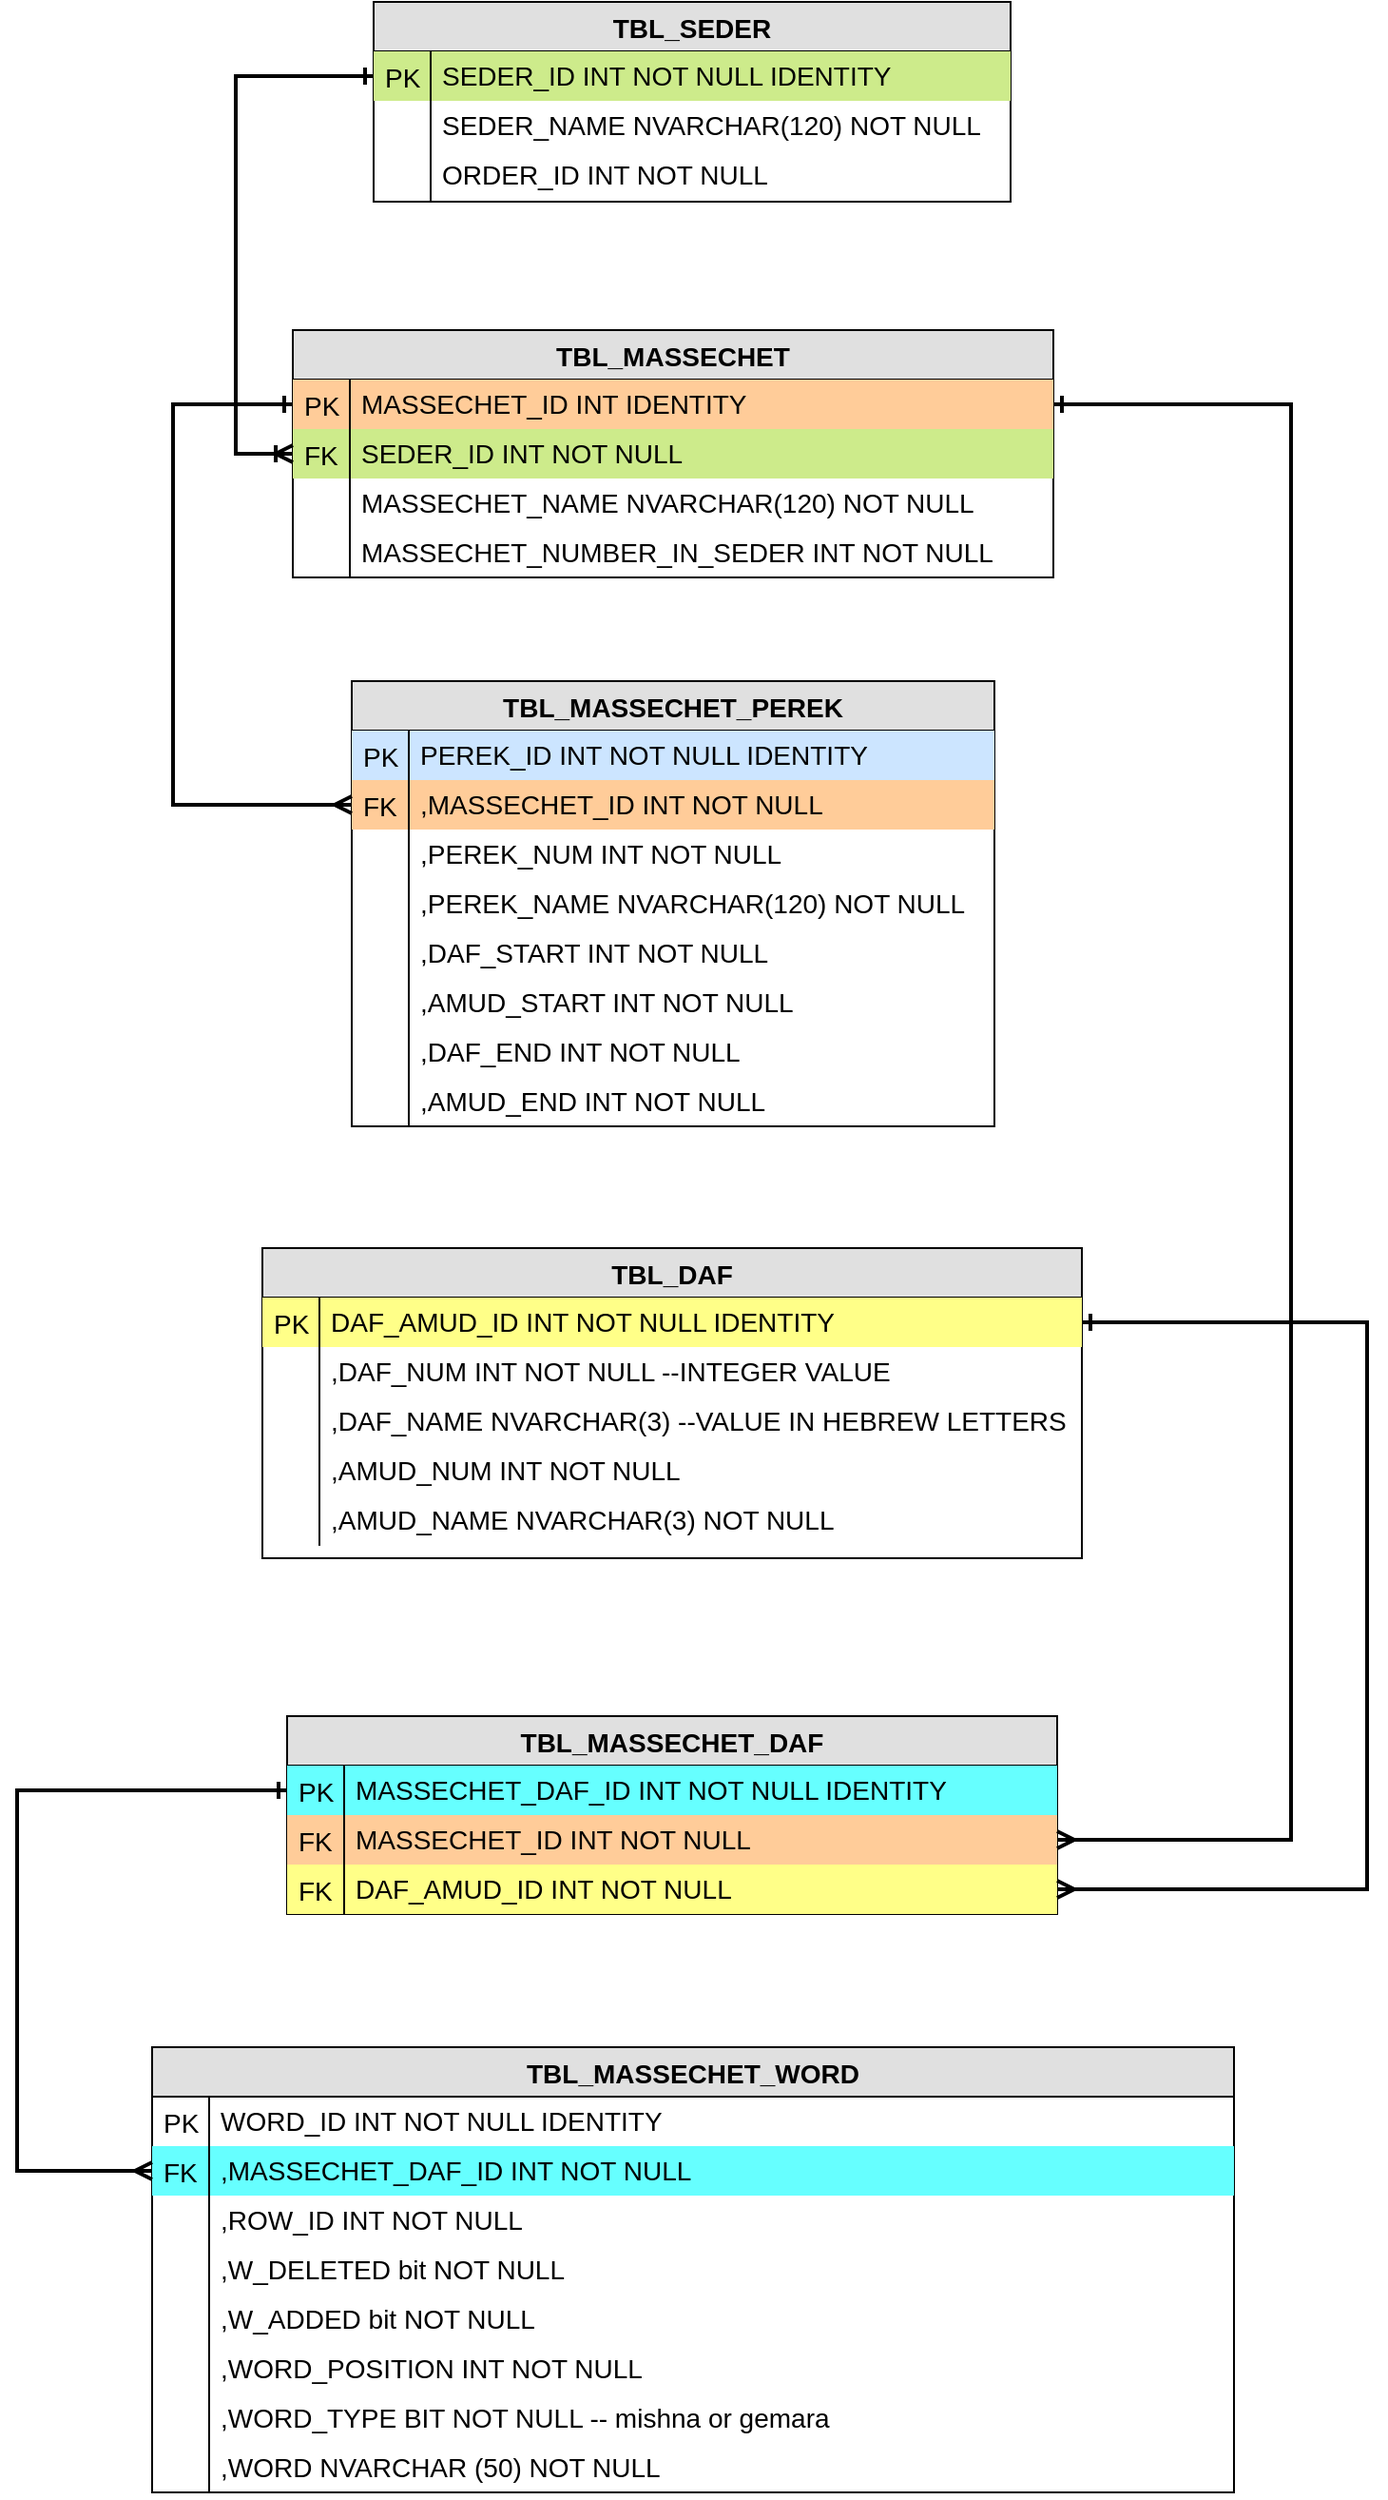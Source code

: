 <mxfile pages="1" version="11.1.4" type="device"><diagram id="Bk1ZFnEpO-6pjGy5AuZi" name="Page-1"><mxGraphModel dx="1038" dy="1709" grid="1" gridSize="10" guides="1" tooltips="1" connect="1" arrows="1" fold="1" page="1" pageScale="1" pageWidth="850" pageHeight="1100" math="0" shadow="0"><root><mxCell id="0"/><mxCell id="1" parent="0"/><mxCell id="XvTmtIOTNNBAlyZ0LmX7-1" value="TBL_SEDER" style="swimlane;fontStyle=1;childLayout=stackLayout;horizontal=1;startSize=26;fillColor=#e0e0e0;horizontalStack=0;resizeParent=1;resizeLast=0;collapsible=1;marginBottom=0;swimlaneFillColor=#ffffff;align=center;fontSize=14;" parent="1" vertex="1"><mxGeometry x="267.5" y="-1048" width="335" height="105" as="geometry"/></mxCell><mxCell id="XvTmtIOTNNBAlyZ0LmX7-2" value="SEDER_ID INT NOT NULL IDENTITY" style="shape=partialRectangle;top=0;left=0;right=0;bottom=0;align=left;verticalAlign=top;spacingTop=-2;fillColor=#cdeb8b;spacingLeft=34;spacingRight=4;overflow=hidden;rotatable=0;points=[[0,0.5],[1,0.5]];portConstraint=eastwest;dropTarget=0;strokeColor=#36393d;fontSize=14;" parent="XvTmtIOTNNBAlyZ0LmX7-1" vertex="1"><mxGeometry y="26" width="335" height="26" as="geometry"/></mxCell><mxCell id="XvTmtIOTNNBAlyZ0LmX7-3" value="PK" style="shape=partialRectangle;top=0;left=0;bottom=0;fillColor=none;align=left;verticalAlign=middle;spacingLeft=4;spacingRight=4;overflow=hidden;rotatable=0;points=[];portConstraint=eastwest;part=1;fontSize=14;" parent="XvTmtIOTNNBAlyZ0LmX7-2" vertex="1" connectable="0"><mxGeometry width="30" height="26" as="geometry"/></mxCell><mxCell id="XvTmtIOTNNBAlyZ0LmX7-4" value="SEDER_NAME NVARCHAR(120) NOT NULL" style="shape=partialRectangle;top=0;left=0;right=0;bottom=0;align=left;verticalAlign=top;spacingTop=-2;fillColor=none;spacingLeft=34;spacingRight=4;overflow=hidden;rotatable=0;points=[[0,0.5],[1,0.5]];portConstraint=eastwest;dropTarget=0;fontSize=14;" parent="XvTmtIOTNNBAlyZ0LmX7-1" vertex="1"><mxGeometry y="52" width="335" height="26" as="geometry"/></mxCell><mxCell id="XvTmtIOTNNBAlyZ0LmX7-5" value="" style="shape=partialRectangle;top=0;left=0;bottom=0;fillColor=none;align=left;verticalAlign=middle;spacingLeft=4;spacingRight=4;overflow=hidden;rotatable=0;points=[];portConstraint=eastwest;part=1;fontSize=14;" parent="XvTmtIOTNNBAlyZ0LmX7-4" vertex="1" connectable="0"><mxGeometry width="30" height="26" as="geometry"/></mxCell><mxCell id="XvTmtIOTNNBAlyZ0LmX7-6" value="ORDER_ID INT NOT NULL" style="shape=partialRectangle;top=0;left=0;right=0;bottom=0;align=left;verticalAlign=top;spacingTop=-2;fillColor=none;spacingLeft=34;spacingRight=4;overflow=hidden;rotatable=0;points=[[0,0.5],[1,0.5]];portConstraint=eastwest;dropTarget=0;fontSize=14;" parent="XvTmtIOTNNBAlyZ0LmX7-1" vertex="1"><mxGeometry y="78" width="335" height="26" as="geometry"/></mxCell><mxCell id="XvTmtIOTNNBAlyZ0LmX7-7" value="" style="shape=partialRectangle;top=0;left=0;bottom=0;fillColor=none;align=left;verticalAlign=middle;spacingLeft=4;spacingRight=4;overflow=hidden;rotatable=0;points=[];portConstraint=eastwest;part=1;fontSize=14;" parent="XvTmtIOTNNBAlyZ0LmX7-6" vertex="1" connectable="0"><mxGeometry width="30" height="26" as="geometry"/></mxCell><mxCell id="XvTmtIOTNNBAlyZ0LmX7-10" value="TBL_MASSECHET" style="swimlane;fontStyle=1;childLayout=stackLayout;horizontal=1;startSize=26;fillColor=#e0e0e0;horizontalStack=0;resizeParent=1;resizeLast=0;collapsible=1;marginBottom=0;swimlaneFillColor=#ffffff;align=center;fontSize=14;" parent="1" vertex="1"><mxGeometry x="225" y="-875.5" width="400" height="130" as="geometry"/></mxCell><mxCell id="XvTmtIOTNNBAlyZ0LmX7-11" value="MASSECHET_ID INT IDENTITY" style="shape=partialRectangle;top=0;left=0;right=0;bottom=0;align=left;verticalAlign=top;spacingTop=-2;fillColor=#ffcc99;spacingLeft=34;spacingRight=4;overflow=hidden;rotatable=0;points=[[0,0.5],[1,0.5]];portConstraint=eastwest;dropTarget=0;strokeColor=#36393d;fontSize=14;" parent="XvTmtIOTNNBAlyZ0LmX7-10" vertex="1"><mxGeometry y="26" width="400" height="26" as="geometry"/></mxCell><mxCell id="XvTmtIOTNNBAlyZ0LmX7-12" value="PK" style="shape=partialRectangle;top=0;left=0;bottom=0;fillColor=none;align=left;verticalAlign=middle;spacingLeft=4;spacingRight=4;overflow=hidden;rotatable=0;points=[];portConstraint=eastwest;part=1;fontSize=14;" parent="XvTmtIOTNNBAlyZ0LmX7-11" vertex="1" connectable="0"><mxGeometry width="30" height="26" as="geometry"/></mxCell><mxCell id="XvTmtIOTNNBAlyZ0LmX7-13" value="SEDER_ID INT NOT NULL" style="shape=partialRectangle;top=0;left=0;right=0;bottom=0;align=left;verticalAlign=top;spacingTop=-2;fillColor=#cdeb8b;spacingLeft=34;spacingRight=4;overflow=hidden;rotatable=0;points=[[0,0.5],[1,0.5]];portConstraint=eastwest;dropTarget=0;strokeColor=#36393d;fontSize=14;" parent="XvTmtIOTNNBAlyZ0LmX7-10" vertex="1"><mxGeometry y="52" width="400" height="26" as="geometry"/></mxCell><mxCell id="XvTmtIOTNNBAlyZ0LmX7-14" value="FK" style="shape=partialRectangle;top=0;left=0;bottom=0;fillColor=none;align=left;verticalAlign=middle;spacingLeft=4;spacingRight=4;overflow=hidden;rotatable=0;points=[];portConstraint=eastwest;part=1;fontSize=14;" parent="XvTmtIOTNNBAlyZ0LmX7-13" vertex="1" connectable="0"><mxGeometry width="30" height="26" as="geometry"/></mxCell><mxCell id="XvTmtIOTNNBAlyZ0LmX7-15" value="MASSECHET_NAME NVARCHAR(120) NOT NULL" style="shape=partialRectangle;top=0;left=0;right=0;bottom=0;align=left;verticalAlign=top;spacingTop=-2;fillColor=none;spacingLeft=34;spacingRight=4;overflow=hidden;rotatable=0;points=[[0,0.5],[1,0.5]];portConstraint=eastwest;dropTarget=0;fontSize=14;" parent="XvTmtIOTNNBAlyZ0LmX7-10" vertex="1"><mxGeometry y="78" width="400" height="26" as="geometry"/></mxCell><mxCell id="XvTmtIOTNNBAlyZ0LmX7-16" value="" style="shape=partialRectangle;top=0;left=0;bottom=0;fillColor=none;align=left;verticalAlign=middle;spacingLeft=4;spacingRight=4;overflow=hidden;rotatable=0;points=[];portConstraint=eastwest;part=1;fontSize=14;" parent="XvTmtIOTNNBAlyZ0LmX7-15" vertex="1" connectable="0"><mxGeometry width="30" height="26" as="geometry"/></mxCell><mxCell id="XvTmtIOTNNBAlyZ0LmX7-17" value="MASSECHET_NUMBER_IN_SEDER INT NOT NULL" style="shape=partialRectangle;top=0;left=0;right=0;bottom=0;align=left;verticalAlign=top;spacingTop=-2;fillColor=none;spacingLeft=34;spacingRight=4;overflow=hidden;rotatable=0;points=[[0,0.5],[1,0.5]];portConstraint=eastwest;dropTarget=0;fontSize=14;" parent="XvTmtIOTNNBAlyZ0LmX7-10" vertex="1"><mxGeometry y="104" width="400" height="26" as="geometry"/></mxCell><mxCell id="XvTmtIOTNNBAlyZ0LmX7-18" value="" style="shape=partialRectangle;top=0;left=0;bottom=0;fillColor=none;align=left;verticalAlign=middle;spacingLeft=4;spacingRight=4;overflow=hidden;rotatable=0;points=[];portConstraint=eastwest;part=1;fontSize=14;" parent="XvTmtIOTNNBAlyZ0LmX7-17" vertex="1" connectable="0"><mxGeometry width="30" height="26" as="geometry"/></mxCell><mxCell id="XvTmtIOTNNBAlyZ0LmX7-23" value="TBL_MASSECHET_PEREK" style="swimlane;fontStyle=1;childLayout=stackLayout;horizontal=1;startSize=26;fillColor=#e0e0e0;horizontalStack=0;resizeParent=1;resizeLast=0;collapsible=1;marginBottom=0;swimlaneFillColor=#ffffff;align=center;fontSize=14;" parent="1" vertex="1"><mxGeometry x="256" y="-691" width="338" height="234" as="geometry"/></mxCell><mxCell id="XvTmtIOTNNBAlyZ0LmX7-24" value="PEREK_ID INT NOT NULL IDENTITY" style="shape=partialRectangle;top=0;left=0;right=0;bottom=0;align=left;verticalAlign=top;spacingTop=-2;fillColor=#cce5ff;spacingLeft=34;spacingRight=4;overflow=hidden;rotatable=0;points=[[0,0.5],[1,0.5]];portConstraint=eastwest;dropTarget=0;strokeColor=#36393d;fontSize=14;" parent="XvTmtIOTNNBAlyZ0LmX7-23" vertex="1"><mxGeometry y="26" width="338" height="26" as="geometry"/></mxCell><mxCell id="XvTmtIOTNNBAlyZ0LmX7-25" value="PK" style="shape=partialRectangle;top=0;left=0;bottom=0;fillColor=none;align=left;verticalAlign=middle;spacingLeft=4;spacingRight=4;overflow=hidden;rotatable=0;points=[];portConstraint=eastwest;part=1;fontSize=14;" parent="XvTmtIOTNNBAlyZ0LmX7-24" vertex="1" connectable="0"><mxGeometry width="30" height="26" as="geometry"/></mxCell><mxCell id="XvTmtIOTNNBAlyZ0LmX7-26" value=",MASSECHET_ID INT NOT NULL" style="shape=partialRectangle;top=0;left=0;right=0;bottom=0;align=left;verticalAlign=top;spacingTop=-2;fillColor=#ffcc99;spacingLeft=34;spacingRight=4;overflow=hidden;rotatable=0;points=[[0,0.5],[1,0.5]];portConstraint=eastwest;dropTarget=0;strokeColor=#36393d;fontSize=14;" parent="XvTmtIOTNNBAlyZ0LmX7-23" vertex="1"><mxGeometry y="52" width="338" height="26" as="geometry"/></mxCell><mxCell id="XvTmtIOTNNBAlyZ0LmX7-27" value="FK" style="shape=partialRectangle;top=0;left=0;bottom=0;fillColor=none;align=left;verticalAlign=middle;spacingLeft=4;spacingRight=4;overflow=hidden;rotatable=0;points=[];portConstraint=eastwest;part=1;fontSize=14;" parent="XvTmtIOTNNBAlyZ0LmX7-26" vertex="1" connectable="0"><mxGeometry width="30" height="26" as="geometry"/></mxCell><mxCell id="XvTmtIOTNNBAlyZ0LmX7-28" value=",PEREK_NUM INT NOT NULL" style="shape=partialRectangle;top=0;left=0;right=0;bottom=0;align=left;verticalAlign=top;spacingTop=-2;fillColor=none;spacingLeft=34;spacingRight=4;overflow=hidden;rotatable=0;points=[[0,0.5],[1,0.5]];portConstraint=eastwest;dropTarget=0;fontSize=14;" parent="XvTmtIOTNNBAlyZ0LmX7-23" vertex="1"><mxGeometry y="78" width="338" height="26" as="geometry"/></mxCell><mxCell id="XvTmtIOTNNBAlyZ0LmX7-29" value="" style="shape=partialRectangle;top=0;left=0;bottom=0;fillColor=none;align=left;verticalAlign=middle;spacingLeft=4;spacingRight=4;overflow=hidden;rotatable=0;points=[];portConstraint=eastwest;part=1;fontSize=14;" parent="XvTmtIOTNNBAlyZ0LmX7-28" vertex="1" connectable="0"><mxGeometry width="30" height="26" as="geometry"/></mxCell><mxCell id="XvTmtIOTNNBAlyZ0LmX7-30" value=",PEREK_NAME NVARCHAR(120) NOT NULL" style="shape=partialRectangle;top=0;left=0;right=0;bottom=0;align=left;verticalAlign=top;spacingTop=-2;fillColor=none;spacingLeft=34;spacingRight=4;overflow=hidden;rotatable=0;points=[[0,0.5],[1,0.5]];portConstraint=eastwest;dropTarget=0;fontSize=14;" parent="XvTmtIOTNNBAlyZ0LmX7-23" vertex="1"><mxGeometry y="104" width="338" height="26" as="geometry"/></mxCell><mxCell id="XvTmtIOTNNBAlyZ0LmX7-31" value="" style="shape=partialRectangle;top=0;left=0;bottom=0;fillColor=none;align=left;verticalAlign=middle;spacingLeft=4;spacingRight=4;overflow=hidden;rotatable=0;points=[];portConstraint=eastwest;part=1;fontSize=14;" parent="XvTmtIOTNNBAlyZ0LmX7-30" vertex="1" connectable="0"><mxGeometry width="30" height="26" as="geometry"/></mxCell><mxCell id="OQg_Y60XLP4fmNSpoOx7-22" value=",DAF_START INT NOT NULL" style="shape=partialRectangle;top=0;left=0;right=0;bottom=0;align=left;verticalAlign=top;spacingTop=-2;fillColor=none;spacingLeft=34;spacingRight=4;overflow=hidden;rotatable=0;points=[[0,0.5],[1,0.5]];portConstraint=eastwest;dropTarget=0;fontSize=14;" parent="XvTmtIOTNNBAlyZ0LmX7-23" vertex="1"><mxGeometry y="130" width="338" height="26" as="geometry"/></mxCell><mxCell id="OQg_Y60XLP4fmNSpoOx7-23" value="" style="shape=partialRectangle;top=0;left=0;bottom=0;fillColor=none;align=left;verticalAlign=middle;spacingLeft=4;spacingRight=4;overflow=hidden;rotatable=0;points=[];portConstraint=eastwest;part=1;" parent="OQg_Y60XLP4fmNSpoOx7-22" vertex="1" connectable="0"><mxGeometry width="30" height="26" as="geometry"/></mxCell><mxCell id="OQg_Y60XLP4fmNSpoOx7-12" value=",AMUD_START INT NOT NULL" style="shape=partialRectangle;top=0;left=0;right=0;bottom=0;align=left;verticalAlign=top;spacingTop=-2;fillColor=none;spacingLeft=34;spacingRight=4;overflow=hidden;rotatable=0;points=[[0,0.5],[1,0.5]];portConstraint=eastwest;dropTarget=0;fontSize=14;" parent="XvTmtIOTNNBAlyZ0LmX7-23" vertex="1"><mxGeometry y="156" width="338" height="26" as="geometry"/></mxCell><mxCell id="OQg_Y60XLP4fmNSpoOx7-13" value="" style="shape=partialRectangle;top=0;left=0;bottom=0;fillColor=none;align=left;verticalAlign=middle;spacingLeft=4;spacingRight=4;overflow=hidden;rotatable=0;points=[];portConstraint=eastwest;part=1;" parent="OQg_Y60XLP4fmNSpoOx7-12" vertex="1" connectable="0"><mxGeometry width="30" height="26" as="geometry"/></mxCell><mxCell id="OQg_Y60XLP4fmNSpoOx7-14" value=",DAF_END INT NOT NULL" style="shape=partialRectangle;top=0;left=0;right=0;bottom=0;align=left;verticalAlign=top;spacingTop=-2;fillColor=none;spacingLeft=34;spacingRight=4;overflow=hidden;rotatable=0;points=[[0,0.5],[1,0.5]];portConstraint=eastwest;dropTarget=0;fontSize=14;" parent="XvTmtIOTNNBAlyZ0LmX7-23" vertex="1"><mxGeometry y="182" width="338" height="26" as="geometry"/></mxCell><mxCell id="OQg_Y60XLP4fmNSpoOx7-15" value="" style="shape=partialRectangle;top=0;left=0;bottom=0;fillColor=none;align=left;verticalAlign=middle;spacingLeft=4;spacingRight=4;overflow=hidden;rotatable=0;points=[];portConstraint=eastwest;part=1;" parent="OQg_Y60XLP4fmNSpoOx7-14" vertex="1" connectable="0"><mxGeometry width="30" height="26" as="geometry"/></mxCell><mxCell id="OQg_Y60XLP4fmNSpoOx7-16" value=",AMUD_END INT NOT NULL" style="shape=partialRectangle;top=0;left=0;right=0;bottom=0;align=left;verticalAlign=top;spacingTop=-2;fillColor=none;spacingLeft=34;spacingRight=4;overflow=hidden;rotatable=0;points=[[0,0.5],[1,0.5]];portConstraint=eastwest;dropTarget=0;fontSize=14;" parent="XvTmtIOTNNBAlyZ0LmX7-23" vertex="1"><mxGeometry y="208" width="338" height="26" as="geometry"/></mxCell><mxCell id="OQg_Y60XLP4fmNSpoOx7-17" value="" style="shape=partialRectangle;top=0;left=0;bottom=0;fillColor=none;align=left;verticalAlign=middle;spacingLeft=4;spacingRight=4;overflow=hidden;rotatable=0;points=[];portConstraint=eastwest;part=1;" parent="OQg_Y60XLP4fmNSpoOx7-16" vertex="1" connectable="0"><mxGeometry width="30" height="26" as="geometry"/></mxCell><mxCell id="XvTmtIOTNNBAlyZ0LmX7-36" style="edgeStyle=orthogonalEdgeStyle;rounded=0;orthogonalLoop=1;jettySize=auto;html=1;entryX=0;entryY=0.5;entryDx=0;entryDy=0;startArrow=ERone;startFill=0;endArrow=ERmany;endFill=0;strokeWidth=2;" parent="1" source="XvTmtIOTNNBAlyZ0LmX7-11" target="XvTmtIOTNNBAlyZ0LmX7-26" edge="1"><mxGeometry relative="1" as="geometry"><Array as="points"><mxPoint x="162" y="-836"/><mxPoint x="162" y="-626"/></Array></mxGeometry></mxCell><mxCell id="XvTmtIOTNNBAlyZ0LmX7-37" style="edgeStyle=orthogonalEdgeStyle;rounded=0;orthogonalLoop=1;jettySize=auto;html=1;exitX=0;exitY=0.5;exitDx=0;exitDy=0;entryX=0;entryY=0.5;entryDx=0;entryDy=0;startArrow=ERone;startFill=0;endArrow=ERoneToMany;endFill=0;strokeWidth=2;" parent="1" source="XvTmtIOTNNBAlyZ0LmX7-2" target="XvTmtIOTNNBAlyZ0LmX7-13" edge="1"><mxGeometry relative="1" as="geometry"><Array as="points"><mxPoint x="195" y="-1009"/><mxPoint x="195" y="-810"/></Array></mxGeometry></mxCell><mxCell id="XvTmtIOTNNBAlyZ0LmX7-56" value="TBL_DAF" style="swimlane;fontStyle=1;childLayout=stackLayout;horizontal=1;startSize=26;fillColor=#e0e0e0;horizontalStack=0;resizeParent=1;resizeLast=0;collapsible=1;marginBottom=0;swimlaneFillColor=#ffffff;align=center;fontSize=14;" parent="1" vertex="1"><mxGeometry x="209" y="-393" width="431" height="163" as="geometry"/></mxCell><mxCell id="XvTmtIOTNNBAlyZ0LmX7-57" value="DAF_AMUD_ID INT NOT NULL IDENTITY" style="shape=partialRectangle;top=0;left=0;right=0;bottom=0;align=left;verticalAlign=top;spacingTop=-2;fillColor=#ffff88;spacingLeft=34;spacingRight=4;overflow=hidden;rotatable=0;points=[[0,0.5],[1,0.5]];portConstraint=eastwest;dropTarget=0;strokeColor=#36393d;fontSize=14;" parent="XvTmtIOTNNBAlyZ0LmX7-56" vertex="1"><mxGeometry y="26" width="431" height="26" as="geometry"/></mxCell><mxCell id="XvTmtIOTNNBAlyZ0LmX7-58" value="PK" style="shape=partialRectangle;top=0;left=0;bottom=0;fillColor=none;align=left;verticalAlign=middle;spacingLeft=4;spacingRight=4;overflow=hidden;rotatable=0;points=[];portConstraint=eastwest;part=1;fontSize=14;" parent="XvTmtIOTNNBAlyZ0LmX7-57" vertex="1" connectable="0"><mxGeometry width="30" height="26" as="geometry"/></mxCell><mxCell id="XvTmtIOTNNBAlyZ0LmX7-61" value=",DAF_NUM INT NOT NULL --INTEGER VALUE" style="shape=partialRectangle;top=0;left=0;right=0;bottom=0;align=left;verticalAlign=top;spacingTop=-2;fillColor=none;spacingLeft=34;spacingRight=4;overflow=hidden;rotatable=0;points=[[0,0.5],[1,0.5]];portConstraint=eastwest;dropTarget=0;fontSize=14;" parent="XvTmtIOTNNBAlyZ0LmX7-56" vertex="1"><mxGeometry y="52" width="431" height="26" as="geometry"/></mxCell><mxCell id="XvTmtIOTNNBAlyZ0LmX7-62" value="" style="shape=partialRectangle;top=0;left=0;bottom=0;fillColor=none;align=left;verticalAlign=middle;spacingLeft=4;spacingRight=4;overflow=hidden;rotatable=0;points=[];portConstraint=eastwest;part=1;fontSize=14;" parent="XvTmtIOTNNBAlyZ0LmX7-61" vertex="1" connectable="0"><mxGeometry width="30" height="26" as="geometry"/></mxCell><mxCell id="XvTmtIOTNNBAlyZ0LmX7-63" value=",DAF_NAME NVARCHAR(3) --VALUE IN HEBREW LETTERS" style="shape=partialRectangle;top=0;left=0;right=0;bottom=0;align=left;verticalAlign=top;spacingTop=-2;fillColor=none;spacingLeft=34;spacingRight=4;overflow=hidden;rotatable=0;points=[[0,0.5],[1,0.5]];portConstraint=eastwest;dropTarget=0;fontSize=14;" parent="XvTmtIOTNNBAlyZ0LmX7-56" vertex="1"><mxGeometry y="78" width="431" height="26" as="geometry"/></mxCell><mxCell id="XvTmtIOTNNBAlyZ0LmX7-64" value="" style="shape=partialRectangle;top=0;left=0;bottom=0;fillColor=none;align=left;verticalAlign=middle;spacingLeft=4;spacingRight=4;overflow=hidden;rotatable=0;points=[];portConstraint=eastwest;part=1;fontSize=14;" parent="XvTmtIOTNNBAlyZ0LmX7-63" vertex="1" connectable="0"><mxGeometry width="30" height="26" as="geometry"/></mxCell><mxCell id="XvTmtIOTNNBAlyZ0LmX7-65" value=",AMUD_NUM INT NOT NULL" style="shape=partialRectangle;top=0;left=0;right=0;bottom=0;align=left;verticalAlign=top;spacingTop=-2;fillColor=none;spacingLeft=34;spacingRight=4;overflow=hidden;rotatable=0;points=[[0,0.5],[1,0.5]];portConstraint=eastwest;dropTarget=0;fontSize=14;" parent="XvTmtIOTNNBAlyZ0LmX7-56" vertex="1"><mxGeometry y="104" width="431" height="26" as="geometry"/></mxCell><mxCell id="XvTmtIOTNNBAlyZ0LmX7-66" value="" style="shape=partialRectangle;top=0;left=0;bottom=0;fillColor=none;align=left;verticalAlign=middle;spacingLeft=4;spacingRight=4;overflow=hidden;rotatable=0;points=[];portConstraint=eastwest;part=1;fontSize=14;" parent="XvTmtIOTNNBAlyZ0LmX7-65" vertex="1" connectable="0"><mxGeometry width="30" height="26" as="geometry"/></mxCell><mxCell id="XvTmtIOTNNBAlyZ0LmX7-67" value=",AMUD_NAME NVARCHAR(3) NOT NULL" style="shape=partialRectangle;top=0;left=0;right=0;bottom=0;align=left;verticalAlign=top;spacingTop=-2;fillColor=none;spacingLeft=34;spacingRight=4;overflow=hidden;rotatable=0;points=[[0,0.5],[1,0.5]];portConstraint=eastwest;dropTarget=0;fontSize=14;" parent="XvTmtIOTNNBAlyZ0LmX7-56" vertex="1"><mxGeometry y="130" width="431" height="26" as="geometry"/></mxCell><mxCell id="XvTmtIOTNNBAlyZ0LmX7-68" value="" style="shape=partialRectangle;top=0;left=0;bottom=0;fillColor=none;align=left;verticalAlign=middle;spacingLeft=4;spacingRight=4;overflow=hidden;rotatable=0;points=[];portConstraint=eastwest;part=1;fontSize=14;" parent="XvTmtIOTNNBAlyZ0LmX7-67" vertex="1" connectable="0"><mxGeometry width="30" height="26" as="geometry"/></mxCell><mxCell id="N80k3eZ6QbRrchd5kPpy-1" value="TBL_MASSECHET_DAF" style="swimlane;fontStyle=1;childLayout=stackLayout;horizontal=1;startSize=26;fillColor=#e0e0e0;horizontalStack=0;resizeParent=1;resizeLast=0;collapsible=1;marginBottom=0;swimlaneFillColor=#ffffff;align=center;fontSize=14;" vertex="1" parent="1"><mxGeometry x="222" y="-147" width="405" height="104" as="geometry"/></mxCell><mxCell id="N80k3eZ6QbRrchd5kPpy-2" value="MASSECHET_DAF_ID INT NOT NULL  IDENTITY" style="shape=partialRectangle;top=0;left=0;right=0;bottom=0;align=left;verticalAlign=top;spacingTop=-2;fillColor=#66FFFF;spacingLeft=34;spacingRight=4;overflow=hidden;rotatable=0;points=[[0,0.5],[1,0.5]];portConstraint=eastwest;dropTarget=0;fontSize=14;strokeColor=#666666;fontColor=#000000;fontStyle=0" vertex="1" parent="N80k3eZ6QbRrchd5kPpy-1"><mxGeometry y="26" width="405" height="26" as="geometry"/></mxCell><mxCell id="N80k3eZ6QbRrchd5kPpy-3" value="PK" style="shape=partialRectangle;top=0;left=0;bottom=0;fillColor=none;align=left;verticalAlign=middle;spacingLeft=4;spacingRight=4;overflow=hidden;rotatable=0;points=[];portConstraint=eastwest;part=1;fontSize=14;" vertex="1" connectable="0" parent="N80k3eZ6QbRrchd5kPpy-2"><mxGeometry width="30" height="26" as="geometry"/></mxCell><mxCell id="N80k3eZ6QbRrchd5kPpy-6" value="MASSECHET_ID INT NOT NULL" style="shape=partialRectangle;top=0;left=0;right=0;bottom=0;align=left;verticalAlign=top;spacingTop=-2;fillColor=#ffcc99;spacingLeft=34;spacingRight=4;overflow=hidden;rotatable=0;points=[[0,0.5],[1,0.5]];portConstraint=eastwest;dropTarget=0;fontSize=14;strokeColor=#36393d;" vertex="1" parent="N80k3eZ6QbRrchd5kPpy-1"><mxGeometry y="52" width="405" height="26" as="geometry"/></mxCell><mxCell id="N80k3eZ6QbRrchd5kPpy-7" value="FK" style="shape=partialRectangle;top=0;left=0;bottom=0;fillColor=none;align=left;verticalAlign=middle;spacingLeft=4;spacingRight=4;overflow=hidden;rotatable=0;points=[];portConstraint=eastwest;part=1;fontSize=14;" vertex="1" connectable="0" parent="N80k3eZ6QbRrchd5kPpy-6"><mxGeometry width="30" height="26" as="geometry"/></mxCell><mxCell id="N80k3eZ6QbRrchd5kPpy-4" value="DAF_AMUD_ID INT NOT NULL" style="shape=partialRectangle;top=0;left=0;right=0;bottom=0;align=left;verticalAlign=top;spacingTop=-2;fillColor=#ffff88;spacingLeft=34;spacingRight=4;overflow=hidden;rotatable=0;points=[[0,0.5],[1,0.5]];portConstraint=eastwest;dropTarget=0;fontSize=14;strokeColor=#36393d;" vertex="1" parent="N80k3eZ6QbRrchd5kPpy-1"><mxGeometry y="78" width="405" height="26" as="geometry"/></mxCell><mxCell id="N80k3eZ6QbRrchd5kPpy-5" value="FK" style="shape=partialRectangle;top=0;left=0;bottom=0;fillColor=none;align=left;verticalAlign=middle;spacingLeft=4;spacingRight=4;overflow=hidden;rotatable=0;points=[];portConstraint=eastwest;part=1;fontSize=14;" vertex="1" connectable="0" parent="N80k3eZ6QbRrchd5kPpy-4"><mxGeometry width="30" height="26" as="geometry"/></mxCell><mxCell id="N80k3eZ6QbRrchd5kPpy-8" style="edgeStyle=orthogonalEdgeStyle;rounded=0;orthogonalLoop=1;jettySize=auto;html=1;exitX=1;exitY=0.5;exitDx=0;exitDy=0;entryX=1;entryY=0.5;entryDx=0;entryDy=0;fontSize=14;startArrow=ERone;startFill=0;endArrow=ERmany;endFill=0;strokeWidth=2;" edge="1" parent="1" source="XvTmtIOTNNBAlyZ0LmX7-11" target="N80k3eZ6QbRrchd5kPpy-6"><mxGeometry relative="1" as="geometry"><Array as="points"><mxPoint x="750" y="-836"/><mxPoint x="750" y="-82"/></Array></mxGeometry></mxCell><mxCell id="N80k3eZ6QbRrchd5kPpy-9" style="edgeStyle=orthogonalEdgeStyle;rounded=0;orthogonalLoop=1;jettySize=auto;html=1;exitX=1;exitY=0.5;exitDx=0;exitDy=0;startArrow=ERone;startFill=0;endArrow=ERmany;endFill=0;strokeWidth=2;fontSize=14;" edge="1" parent="1" source="XvTmtIOTNNBAlyZ0LmX7-57" target="N80k3eZ6QbRrchd5kPpy-4"><mxGeometry relative="1" as="geometry"><mxPoint x="630" y="-82" as="targetPoint"/><Array as="points"><mxPoint x="790" y="-354"/><mxPoint x="790" y="-56"/></Array></mxGeometry></mxCell><mxCell id="N80k3eZ6QbRrchd5kPpy-23" value="TBL_MASSECHET_WORD" style="swimlane;fontStyle=1;childLayout=stackLayout;horizontal=1;startSize=26;fillColor=#e0e0e0;horizontalStack=0;resizeParent=1;resizeLast=0;collapsible=1;marginBottom=0;swimlaneFillColor=#ffffff;align=center;fontSize=14;" vertex="1" parent="1"><mxGeometry x="151" y="27" width="569" height="234" as="geometry"/></mxCell><mxCell id="N80k3eZ6QbRrchd5kPpy-24" value="WORD_ID INT NOT NULL IDENTITY" style="shape=partialRectangle;top=0;left=0;right=0;bottom=0;align=left;verticalAlign=top;spacingTop=-2;fillColor=none;spacingLeft=34;spacingRight=4;overflow=hidden;rotatable=0;points=[[0,0.5],[1,0.5]];portConstraint=eastwest;dropTarget=0;fontSize=14;" vertex="1" parent="N80k3eZ6QbRrchd5kPpy-23"><mxGeometry y="26" width="569" height="26" as="geometry"/></mxCell><mxCell id="N80k3eZ6QbRrchd5kPpy-25" value="PK" style="shape=partialRectangle;top=0;left=0;bottom=0;fillColor=none;align=left;verticalAlign=middle;spacingLeft=4;spacingRight=4;overflow=hidden;rotatable=0;points=[];portConstraint=eastwest;part=1;fontSize=14;" vertex="1" connectable="0" parent="N80k3eZ6QbRrchd5kPpy-24"><mxGeometry width="30" height="26" as="geometry"/></mxCell><mxCell id="N80k3eZ6QbRrchd5kPpy-26" value=",MASSECHET_DAF_ID INT NOT NULL" style="shape=partialRectangle;top=0;left=0;right=0;bottom=0;align=left;verticalAlign=top;spacingTop=-2;fillColor=#66FFFF;spacingLeft=34;spacingRight=4;overflow=hidden;rotatable=0;points=[[0,0.5],[1,0.5]];portConstraint=eastwest;dropTarget=0;fontSize=14;strokeColor=#6c8ebf;" vertex="1" parent="N80k3eZ6QbRrchd5kPpy-23"><mxGeometry y="52" width="569" height="26" as="geometry"/></mxCell><mxCell id="N80k3eZ6QbRrchd5kPpy-27" value="FK" style="shape=partialRectangle;top=0;left=0;bottom=0;fillColor=none;align=left;verticalAlign=middle;spacingLeft=4;spacingRight=4;overflow=hidden;rotatable=0;points=[];portConstraint=eastwest;part=1;fontSize=14;" vertex="1" connectable="0" parent="N80k3eZ6QbRrchd5kPpy-26"><mxGeometry width="30" height="26" as="geometry"/></mxCell><mxCell id="N80k3eZ6QbRrchd5kPpy-28" value=",ROW_ID INT NOT NULL" style="shape=partialRectangle;top=0;left=0;right=0;bottom=0;align=left;verticalAlign=top;spacingTop=-2;fillColor=none;spacingLeft=34;spacingRight=4;overflow=hidden;rotatable=0;points=[[0,0.5],[1,0.5]];portConstraint=eastwest;dropTarget=0;fontSize=14;" vertex="1" parent="N80k3eZ6QbRrchd5kPpy-23"><mxGeometry y="78" width="569" height="26" as="geometry"/></mxCell><mxCell id="N80k3eZ6QbRrchd5kPpy-29" value="" style="shape=partialRectangle;top=0;left=0;bottom=0;fillColor=none;align=left;verticalAlign=middle;spacingLeft=4;spacingRight=4;overflow=hidden;rotatable=0;points=[];portConstraint=eastwest;part=1;fontSize=14;" vertex="1" connectable="0" parent="N80k3eZ6QbRrchd5kPpy-28"><mxGeometry width="30" height="26" as="geometry"/></mxCell><mxCell id="N80k3eZ6QbRrchd5kPpy-30" value=",W_DELETED bit NOT NULL" style="shape=partialRectangle;top=0;left=0;right=0;bottom=0;align=left;verticalAlign=top;spacingTop=-2;fillColor=none;spacingLeft=34;spacingRight=4;overflow=hidden;rotatable=0;points=[[0,0.5],[1,0.5]];portConstraint=eastwest;dropTarget=0;fontSize=14;" vertex="1" parent="N80k3eZ6QbRrchd5kPpy-23"><mxGeometry y="104" width="569" height="26" as="geometry"/></mxCell><mxCell id="N80k3eZ6QbRrchd5kPpy-31" value="" style="shape=partialRectangle;top=0;left=0;bottom=0;fillColor=none;align=left;verticalAlign=middle;spacingLeft=4;spacingRight=4;overflow=hidden;rotatable=0;points=[];portConstraint=eastwest;part=1;fontSize=14;" vertex="1" connectable="0" parent="N80k3eZ6QbRrchd5kPpy-30"><mxGeometry width="30" height="26" as="geometry"/></mxCell><mxCell id="N80k3eZ6QbRrchd5kPpy-32" value=",W_ADDED bit NOT NULL" style="shape=partialRectangle;top=0;left=0;right=0;bottom=0;align=left;verticalAlign=top;spacingTop=-2;fillColor=none;spacingLeft=34;spacingRight=4;overflow=hidden;rotatable=0;points=[[0,0.5],[1,0.5]];portConstraint=eastwest;dropTarget=0;fontSize=14;" vertex="1" parent="N80k3eZ6QbRrchd5kPpy-23"><mxGeometry y="130" width="569" height="26" as="geometry"/></mxCell><mxCell id="N80k3eZ6QbRrchd5kPpy-33" value="" style="shape=partialRectangle;top=0;left=0;bottom=0;fillColor=none;align=left;verticalAlign=middle;spacingLeft=4;spacingRight=4;overflow=hidden;rotatable=0;points=[];portConstraint=eastwest;part=1;fontSize=14;" vertex="1" connectable="0" parent="N80k3eZ6QbRrchd5kPpy-32"><mxGeometry width="30" height="26" as="geometry"/></mxCell><mxCell id="N80k3eZ6QbRrchd5kPpy-34" value=",WORD_POSITION INT NOT NULL" style="shape=partialRectangle;top=0;left=0;right=0;bottom=0;align=left;verticalAlign=top;spacingTop=-2;fillColor=none;spacingLeft=34;spacingRight=4;overflow=hidden;rotatable=0;points=[[0,0.5],[1,0.5]];portConstraint=eastwest;dropTarget=0;fontSize=14;" vertex="1" parent="N80k3eZ6QbRrchd5kPpy-23"><mxGeometry y="156" width="569" height="26" as="geometry"/></mxCell><mxCell id="N80k3eZ6QbRrchd5kPpy-35" value="" style="shape=partialRectangle;top=0;left=0;bottom=0;fillColor=none;align=left;verticalAlign=middle;spacingLeft=4;spacingRight=4;overflow=hidden;rotatable=0;points=[];portConstraint=eastwest;part=1;fontSize=14;" vertex="1" connectable="0" parent="N80k3eZ6QbRrchd5kPpy-34"><mxGeometry width="30" height="26" as="geometry"/></mxCell><mxCell id="N80k3eZ6QbRrchd5kPpy-36" value=",WORD_TYPE BIT NOT NULL -- mishna or gemara" style="shape=partialRectangle;top=0;left=0;right=0;bottom=0;align=left;verticalAlign=top;spacingTop=-2;fillColor=none;spacingLeft=34;spacingRight=4;overflow=hidden;rotatable=0;points=[[0,0.5],[1,0.5]];portConstraint=eastwest;dropTarget=0;fontSize=14;" vertex="1" parent="N80k3eZ6QbRrchd5kPpy-23"><mxGeometry y="182" width="569" height="26" as="geometry"/></mxCell><mxCell id="N80k3eZ6QbRrchd5kPpy-37" value="" style="shape=partialRectangle;top=0;left=0;bottom=0;fillColor=none;align=left;verticalAlign=middle;spacingLeft=4;spacingRight=4;overflow=hidden;rotatable=0;points=[];portConstraint=eastwest;part=1;fontSize=14;" vertex="1" connectable="0" parent="N80k3eZ6QbRrchd5kPpy-36"><mxGeometry width="30" height="26" as="geometry"/></mxCell><mxCell id="N80k3eZ6QbRrchd5kPpy-38" value=",WORD NVARCHAR (50) NOT NULL" style="shape=partialRectangle;top=0;left=0;right=0;bottom=0;align=left;verticalAlign=top;spacingTop=-2;fillColor=none;spacingLeft=34;spacingRight=4;overflow=hidden;rotatable=0;points=[[0,0.5],[1,0.5]];portConstraint=eastwest;dropTarget=0;fontSize=14;" vertex="1" parent="N80k3eZ6QbRrchd5kPpy-23"><mxGeometry y="208" width="569" height="26" as="geometry"/></mxCell><mxCell id="N80k3eZ6QbRrchd5kPpy-39" value="" style="shape=partialRectangle;top=0;left=0;bottom=0;fillColor=none;align=left;verticalAlign=middle;spacingLeft=4;spacingRight=4;overflow=hidden;rotatable=0;points=[];portConstraint=eastwest;part=1;fontSize=14;" vertex="1" connectable="0" parent="N80k3eZ6QbRrchd5kPpy-38"><mxGeometry width="30" height="26" as="geometry"/></mxCell><mxCell id="N80k3eZ6QbRrchd5kPpy-44" style="edgeStyle=orthogonalEdgeStyle;rounded=0;orthogonalLoop=1;jettySize=auto;html=1;exitX=0;exitY=0.5;exitDx=0;exitDy=0;entryX=0;entryY=0.5;entryDx=0;entryDy=0;startArrow=ERone;startFill=0;endArrow=ERmany;endFill=0;strokeWidth=2;fontSize=14;fontColor=#000000;" edge="1" parent="1" source="N80k3eZ6QbRrchd5kPpy-2" target="N80k3eZ6QbRrchd5kPpy-26"><mxGeometry relative="1" as="geometry"><Array as="points"><mxPoint x="80" y="-108"/><mxPoint x="80" y="92"/></Array></mxGeometry></mxCell></root></mxGraphModel></diagram></mxfile>